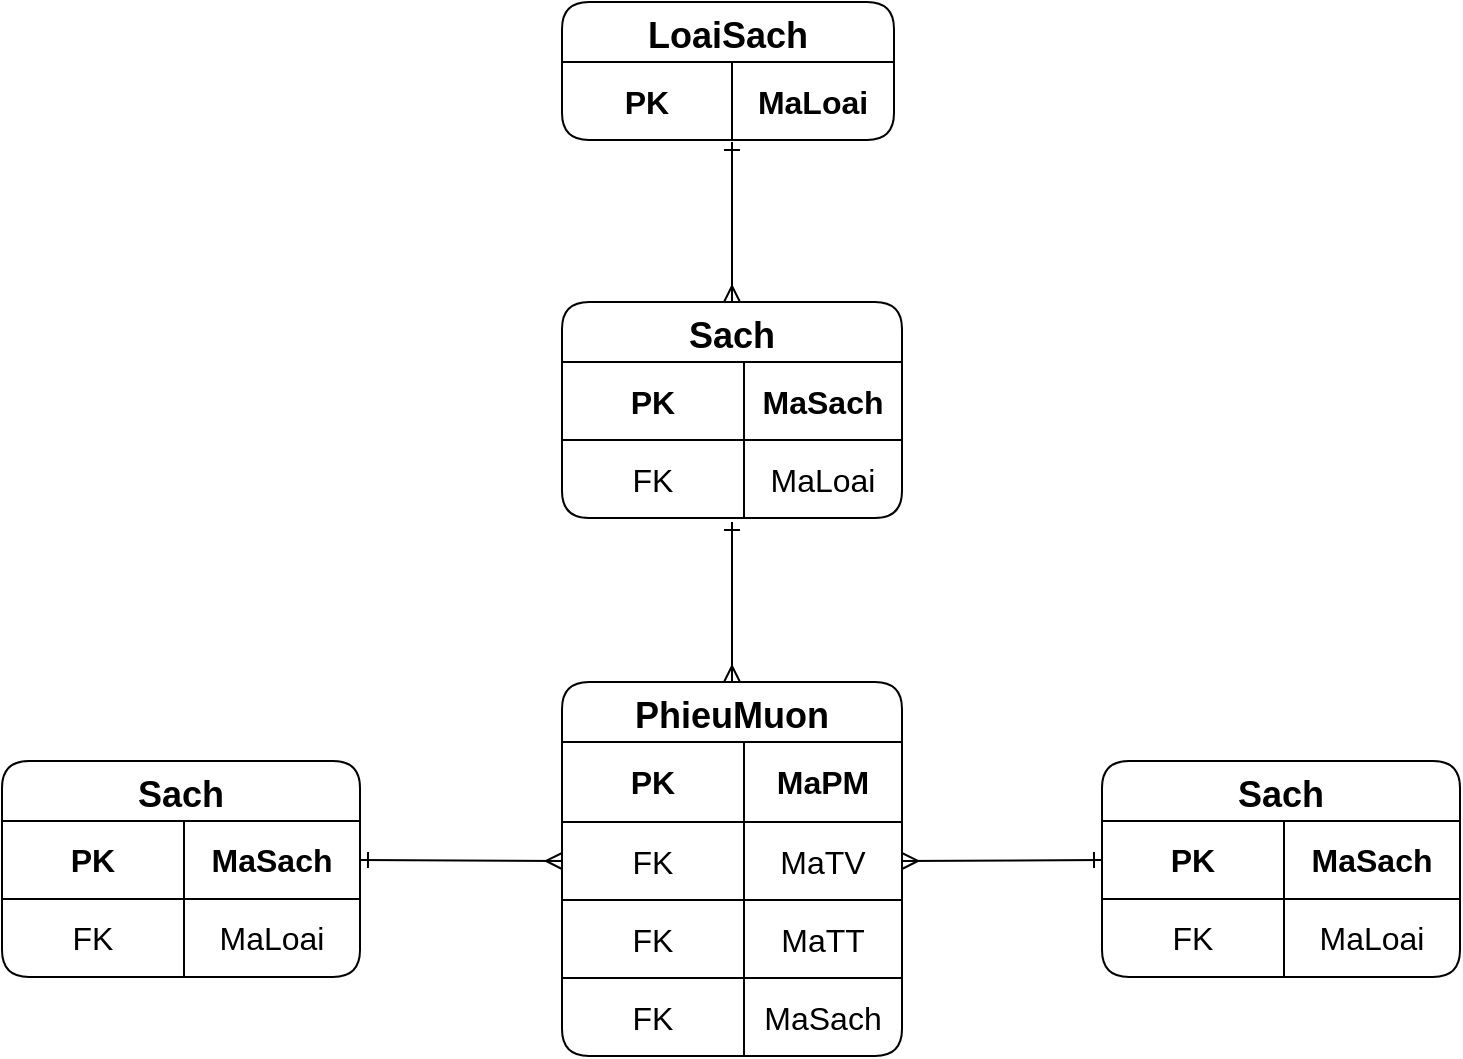 <mxfile version="20.8.13" type="device"><diagram name="Trang-1" id="PtbLSDi6MZUvBAorW1mK"><mxGraphModel dx="1235" dy="606" grid="1" gridSize="10" guides="1" tooltips="1" connect="1" arrows="1" fold="1" page="1" pageScale="1" pageWidth="827" pageHeight="1169" math="0" shadow="0"><root><mxCell id="0"/><mxCell id="1" parent="0"/><mxCell id="JcXsNhsUrPESLzjRkbxR-155" value="" style="fontSize=12;html=1;endArrow=ERmany;rounded=0;targetPerimeterSpacing=-1;endFill=0;startArrow=ERone;startFill=0;entryX=0.5;entryY=0;entryDx=0;entryDy=0;" edge="1" parent="1" target="JcXsNhsUrPESLzjRkbxR-43"><mxGeometry width="100" height="100" relative="1" as="geometry"><mxPoint x="415" y="80" as="sourcePoint"/><mxPoint x="660" y="150" as="targetPoint"/></mxGeometry></mxCell><mxCell id="JcXsNhsUrPESLzjRkbxR-43" value="Sach" style="shape=table;startSize=30;container=1;collapsible=0;childLayout=tableLayout;strokeColor=default;fontSize=18;rounded=1;fontStyle=1;swimlaneLine=1;" vertex="1" parent="1"><mxGeometry x="330" y="160" width="170" height="108" as="geometry"/></mxCell><mxCell id="JcXsNhsUrPESLzjRkbxR-76" style="shape=tableRow;horizontal=0;startSize=0;swimlaneHead=0;swimlaneBody=0;strokeColor=inherit;top=0;left=0;bottom=0;right=0;collapsible=0;dropTarget=0;fillColor=none;points=[[0,0.5],[1,0.5]];portConstraint=eastwest;fontSize=16;" vertex="1" parent="JcXsNhsUrPESLzjRkbxR-43"><mxGeometry y="30" width="170" height="39" as="geometry"/></mxCell><mxCell id="JcXsNhsUrPESLzjRkbxR-77" value="&lt;b&gt;PK&lt;/b&gt;" style="shape=partialRectangle;html=1;whiteSpace=wrap;connectable=0;strokeColor=#FFFFFF;overflow=hidden;fillColor=none;top=0;left=0;bottom=0;right=0;pointerEvents=1;fontSize=16;" vertex="1" parent="JcXsNhsUrPESLzjRkbxR-76"><mxGeometry width="91" height="39" as="geometry"><mxRectangle width="91" height="39" as="alternateBounds"/></mxGeometry></mxCell><mxCell id="JcXsNhsUrPESLzjRkbxR-78" value="&lt;b&gt;MaSach&lt;/b&gt;" style="shape=partialRectangle;html=1;whiteSpace=wrap;connectable=0;strokeColor=inherit;overflow=hidden;fillColor=none;top=0;left=0;bottom=0;right=0;pointerEvents=1;fontSize=16;" vertex="1" parent="JcXsNhsUrPESLzjRkbxR-76"><mxGeometry x="91" width="79" height="39" as="geometry"><mxRectangle width="79" height="39" as="alternateBounds"/></mxGeometry></mxCell><mxCell id="JcXsNhsUrPESLzjRkbxR-91" style="shape=tableRow;horizontal=0;startSize=0;swimlaneHead=0;swimlaneBody=0;strokeColor=inherit;top=0;left=0;bottom=0;right=0;collapsible=0;dropTarget=0;fillColor=none;points=[[0,0.5],[1,0.5]];portConstraint=eastwest;fontSize=16;" vertex="1" parent="JcXsNhsUrPESLzjRkbxR-43"><mxGeometry y="69" width="170" height="39" as="geometry"/></mxCell><mxCell id="JcXsNhsUrPESLzjRkbxR-92" value="FK" style="shape=partialRectangle;html=1;whiteSpace=wrap;connectable=0;strokeColor=#FFFFFF;overflow=hidden;fillColor=none;top=0;left=0;bottom=0;right=0;pointerEvents=1;fontSize=16;" vertex="1" parent="JcXsNhsUrPESLzjRkbxR-91"><mxGeometry width="91" height="39" as="geometry"><mxRectangle width="91" height="39" as="alternateBounds"/></mxGeometry></mxCell><mxCell id="JcXsNhsUrPESLzjRkbxR-93" value="MaLoai" style="shape=partialRectangle;html=1;whiteSpace=wrap;connectable=0;strokeColor=inherit;overflow=hidden;fillColor=none;top=0;left=0;bottom=0;right=0;pointerEvents=1;fontSize=16;" vertex="1" parent="JcXsNhsUrPESLzjRkbxR-91"><mxGeometry x="91" width="79" height="39" as="geometry"><mxRectangle width="79" height="39" as="alternateBounds"/></mxGeometry></mxCell><mxCell id="JcXsNhsUrPESLzjRkbxR-99" value="Sach" style="shape=table;startSize=30;container=1;collapsible=0;childLayout=tableLayout;strokeColor=default;fontSize=18;rounded=1;fontStyle=1;swimlaneLine=1;" vertex="1" parent="1"><mxGeometry x="50" y="389.5" width="179" height="108" as="geometry"/></mxCell><mxCell id="JcXsNhsUrPESLzjRkbxR-100" style="shape=tableRow;horizontal=0;startSize=0;swimlaneHead=0;swimlaneBody=0;strokeColor=inherit;top=0;left=0;bottom=0;right=0;collapsible=0;dropTarget=0;fillColor=none;points=[[0,0.5],[1,0.5]];portConstraint=eastwest;fontSize=16;" vertex="1" parent="JcXsNhsUrPESLzjRkbxR-99"><mxGeometry y="30" width="179" height="39" as="geometry"/></mxCell><mxCell id="JcXsNhsUrPESLzjRkbxR-101" value="&lt;b&gt;PK&lt;/b&gt;" style="shape=partialRectangle;html=1;whiteSpace=wrap;connectable=0;strokeColor=#FFFFFF;overflow=hidden;fillColor=none;top=0;left=0;bottom=0;right=0;pointerEvents=1;fontSize=16;" vertex="1" parent="JcXsNhsUrPESLzjRkbxR-100"><mxGeometry width="91" height="39" as="geometry"><mxRectangle width="91" height="39" as="alternateBounds"/></mxGeometry></mxCell><mxCell id="JcXsNhsUrPESLzjRkbxR-102" value="&lt;b&gt;MaSach&lt;/b&gt;" style="shape=partialRectangle;html=1;whiteSpace=wrap;connectable=0;strokeColor=inherit;overflow=hidden;fillColor=none;top=0;left=0;bottom=0;right=0;pointerEvents=1;fontSize=16;" vertex="1" parent="JcXsNhsUrPESLzjRkbxR-100"><mxGeometry x="91" width="88" height="39" as="geometry"><mxRectangle width="88" height="39" as="alternateBounds"/></mxGeometry></mxCell><mxCell id="JcXsNhsUrPESLzjRkbxR-104" style="shape=tableRow;horizontal=0;startSize=0;swimlaneHead=0;swimlaneBody=0;strokeColor=inherit;top=0;left=0;bottom=0;right=0;collapsible=0;dropTarget=0;fillColor=none;points=[[0,0.5],[1,0.5]];portConstraint=eastwest;fontSize=16;" vertex="1" parent="JcXsNhsUrPESLzjRkbxR-99"><mxGeometry y="69" width="179" height="39" as="geometry"/></mxCell><mxCell id="JcXsNhsUrPESLzjRkbxR-105" value="FK" style="shape=partialRectangle;html=1;whiteSpace=wrap;connectable=0;strokeColor=#FFFFFF;overflow=hidden;fillColor=none;top=0;left=0;bottom=0;right=0;pointerEvents=1;fontSize=16;" vertex="1" parent="JcXsNhsUrPESLzjRkbxR-104"><mxGeometry width="91" height="39" as="geometry"><mxRectangle width="91" height="39" as="alternateBounds"/></mxGeometry></mxCell><mxCell id="JcXsNhsUrPESLzjRkbxR-106" value="MaLoai" style="shape=partialRectangle;html=1;whiteSpace=wrap;connectable=0;strokeColor=inherit;overflow=hidden;fillColor=none;top=0;left=0;bottom=0;right=0;pointerEvents=1;fontSize=16;" vertex="1" parent="JcXsNhsUrPESLzjRkbxR-104"><mxGeometry x="91" width="88" height="39" as="geometry"><mxRectangle width="88" height="39" as="alternateBounds"/></mxGeometry></mxCell><mxCell id="JcXsNhsUrPESLzjRkbxR-108" value="Sach" style="shape=table;startSize=30;container=1;collapsible=0;childLayout=tableLayout;strokeColor=default;fontSize=18;rounded=1;fontStyle=1;swimlaneLine=1;" vertex="1" parent="1"><mxGeometry x="600" y="389.5" width="179" height="108" as="geometry"/></mxCell><mxCell id="JcXsNhsUrPESLzjRkbxR-109" style="shape=tableRow;horizontal=0;startSize=0;swimlaneHead=0;swimlaneBody=0;strokeColor=inherit;top=0;left=0;bottom=0;right=0;collapsible=0;dropTarget=0;fillColor=none;points=[[0,0.5],[1,0.5]];portConstraint=eastwest;fontSize=16;" vertex="1" parent="JcXsNhsUrPESLzjRkbxR-108"><mxGeometry y="30" width="179" height="39" as="geometry"/></mxCell><mxCell id="JcXsNhsUrPESLzjRkbxR-110" value="&lt;b&gt;PK&lt;/b&gt;" style="shape=partialRectangle;html=1;whiteSpace=wrap;connectable=0;strokeColor=#FFFFFF;overflow=hidden;fillColor=none;top=0;left=0;bottom=0;right=0;pointerEvents=1;fontSize=16;" vertex="1" parent="JcXsNhsUrPESLzjRkbxR-109"><mxGeometry width="91" height="39" as="geometry"><mxRectangle width="91" height="39" as="alternateBounds"/></mxGeometry></mxCell><mxCell id="JcXsNhsUrPESLzjRkbxR-111" value="&lt;b&gt;MaSach&lt;/b&gt;" style="shape=partialRectangle;html=1;whiteSpace=wrap;connectable=0;strokeColor=inherit;overflow=hidden;fillColor=none;top=0;left=0;bottom=0;right=0;pointerEvents=1;fontSize=16;" vertex="1" parent="JcXsNhsUrPESLzjRkbxR-109"><mxGeometry x="91" width="88" height="39" as="geometry"><mxRectangle width="88" height="39" as="alternateBounds"/></mxGeometry></mxCell><mxCell id="JcXsNhsUrPESLzjRkbxR-113" style="shape=tableRow;horizontal=0;startSize=0;swimlaneHead=0;swimlaneBody=0;strokeColor=inherit;top=0;left=0;bottom=0;right=0;collapsible=0;dropTarget=0;fillColor=none;points=[[0,0.5],[1,0.5]];portConstraint=eastwest;fontSize=16;" vertex="1" parent="JcXsNhsUrPESLzjRkbxR-108"><mxGeometry y="69" width="179" height="39" as="geometry"/></mxCell><mxCell id="JcXsNhsUrPESLzjRkbxR-114" value="FK" style="shape=partialRectangle;html=1;whiteSpace=wrap;connectable=0;strokeColor=#FFFFFF;overflow=hidden;fillColor=none;top=0;left=0;bottom=0;right=0;pointerEvents=1;fontSize=16;" vertex="1" parent="JcXsNhsUrPESLzjRkbxR-113"><mxGeometry width="91" height="39" as="geometry"><mxRectangle width="91" height="39" as="alternateBounds"/></mxGeometry></mxCell><mxCell id="JcXsNhsUrPESLzjRkbxR-115" value="MaLoai" style="shape=partialRectangle;html=1;whiteSpace=wrap;connectable=0;strokeColor=inherit;overflow=hidden;fillColor=none;top=0;left=0;bottom=0;right=0;pointerEvents=1;fontSize=16;" vertex="1" parent="JcXsNhsUrPESLzjRkbxR-113"><mxGeometry x="91" width="88" height="39" as="geometry"><mxRectangle width="88" height="39" as="alternateBounds"/></mxGeometry></mxCell><mxCell id="JcXsNhsUrPESLzjRkbxR-117" value="LoaiSach" style="shape=table;startSize=30;container=1;collapsible=0;childLayout=tableLayout;strokeColor=default;fontSize=18;rounded=1;fontStyle=1;swimlaneLine=1;" vertex="1" parent="1"><mxGeometry x="330" y="10" width="166" height="69" as="geometry"/></mxCell><mxCell id="JcXsNhsUrPESLzjRkbxR-118" style="shape=tableRow;horizontal=0;startSize=0;swimlaneHead=0;swimlaneBody=0;strokeColor=inherit;top=0;left=0;bottom=0;right=0;collapsible=0;dropTarget=0;fillColor=none;points=[[0,0.5],[1,0.5]];portConstraint=eastwest;fontSize=16;" vertex="1" parent="JcXsNhsUrPESLzjRkbxR-117"><mxGeometry y="30" width="166" height="39" as="geometry"/></mxCell><mxCell id="JcXsNhsUrPESLzjRkbxR-119" value="&lt;b&gt;PK&lt;/b&gt;" style="shape=partialRectangle;html=1;whiteSpace=wrap;connectable=0;strokeColor=#FFFFFF;overflow=hidden;fillColor=none;top=0;left=0;bottom=0;right=0;pointerEvents=1;fontSize=16;" vertex="1" parent="JcXsNhsUrPESLzjRkbxR-118"><mxGeometry width="85" height="39" as="geometry"><mxRectangle width="85" height="39" as="alternateBounds"/></mxGeometry></mxCell><mxCell id="JcXsNhsUrPESLzjRkbxR-120" value="&lt;b&gt;MaLoai&lt;/b&gt;" style="shape=partialRectangle;html=1;whiteSpace=wrap;connectable=0;strokeColor=inherit;overflow=hidden;fillColor=none;top=0;left=0;bottom=0;right=0;pointerEvents=1;fontSize=16;" vertex="1" parent="JcXsNhsUrPESLzjRkbxR-118"><mxGeometry x="85" width="81" height="39" as="geometry"><mxRectangle width="81" height="39" as="alternateBounds"/></mxGeometry></mxCell><mxCell id="JcXsNhsUrPESLzjRkbxR-135" value="PhieuMuon" style="shape=table;startSize=30;container=1;collapsible=0;childLayout=tableLayout;strokeColor=default;fontSize=18;rounded=1;fontStyle=1;swimlaneLine=1;" vertex="1" parent="1"><mxGeometry x="330" y="350" width="170" height="187" as="geometry"/></mxCell><mxCell id="JcXsNhsUrPESLzjRkbxR-136" style="shape=tableRow;horizontal=0;startSize=0;swimlaneHead=0;swimlaneBody=0;strokeColor=inherit;top=0;left=0;bottom=0;right=0;collapsible=0;dropTarget=0;fillColor=none;points=[[0,0.5],[1,0.5]];portConstraint=eastwest;fontSize=16;" vertex="1" parent="JcXsNhsUrPESLzjRkbxR-135"><mxGeometry y="30" width="170" height="40" as="geometry"/></mxCell><mxCell id="JcXsNhsUrPESLzjRkbxR-137" value="&lt;b&gt;PK&lt;/b&gt;" style="shape=partialRectangle;html=1;whiteSpace=wrap;connectable=0;strokeColor=#FFFFFF;overflow=hidden;fillColor=none;top=0;left=0;bottom=0;right=0;pointerEvents=1;fontSize=16;" vertex="1" parent="JcXsNhsUrPESLzjRkbxR-136"><mxGeometry width="91" height="40" as="geometry"><mxRectangle width="91" height="40" as="alternateBounds"/></mxGeometry></mxCell><mxCell id="JcXsNhsUrPESLzjRkbxR-138" value="&lt;b&gt;MaPM&lt;/b&gt;" style="shape=partialRectangle;html=1;whiteSpace=wrap;connectable=0;strokeColor=inherit;overflow=hidden;fillColor=none;top=0;left=0;bottom=0;right=0;pointerEvents=1;fontSize=16;" vertex="1" parent="JcXsNhsUrPESLzjRkbxR-136"><mxGeometry x="91" width="79" height="40" as="geometry"><mxRectangle width="79" height="40" as="alternateBounds"/></mxGeometry></mxCell><mxCell id="JcXsNhsUrPESLzjRkbxR-144" style="shape=tableRow;horizontal=0;startSize=0;swimlaneHead=0;swimlaneBody=0;strokeColor=inherit;top=0;left=0;bottom=0;right=0;collapsible=0;dropTarget=0;fillColor=none;points=[[0,0.5],[1,0.5]];portConstraint=eastwest;fontSize=16;" vertex="1" parent="JcXsNhsUrPESLzjRkbxR-135"><mxGeometry y="70" width="170" height="39" as="geometry"/></mxCell><mxCell id="JcXsNhsUrPESLzjRkbxR-145" value="FK" style="shape=partialRectangle;html=1;whiteSpace=wrap;connectable=0;strokeColor=#FFFFFF;overflow=hidden;fillColor=none;top=0;left=0;bottom=0;right=0;pointerEvents=1;fontSize=16;" vertex="1" parent="JcXsNhsUrPESLzjRkbxR-144"><mxGeometry width="91" height="39" as="geometry"><mxRectangle width="91" height="39" as="alternateBounds"/></mxGeometry></mxCell><mxCell id="JcXsNhsUrPESLzjRkbxR-146" value="MaTV" style="shape=partialRectangle;html=1;whiteSpace=wrap;connectable=0;strokeColor=inherit;overflow=hidden;fillColor=none;top=0;left=0;bottom=0;right=0;pointerEvents=1;fontSize=16;" vertex="1" parent="JcXsNhsUrPESLzjRkbxR-144"><mxGeometry x="91" width="79" height="39" as="geometry"><mxRectangle width="79" height="39" as="alternateBounds"/></mxGeometry></mxCell><mxCell id="JcXsNhsUrPESLzjRkbxR-147" style="shape=tableRow;horizontal=0;startSize=0;swimlaneHead=0;swimlaneBody=0;strokeColor=inherit;top=0;left=0;bottom=0;right=0;collapsible=0;dropTarget=0;fillColor=none;points=[[0,0.5],[1,0.5]];portConstraint=eastwest;fontSize=16;" vertex="1" parent="JcXsNhsUrPESLzjRkbxR-135"><mxGeometry y="109" width="170" height="39" as="geometry"/></mxCell><mxCell id="JcXsNhsUrPESLzjRkbxR-148" value="FK" style="shape=partialRectangle;html=1;whiteSpace=wrap;connectable=0;strokeColor=#FFFFFF;overflow=hidden;fillColor=none;top=0;left=0;bottom=0;right=0;pointerEvents=1;fontSize=16;" vertex="1" parent="JcXsNhsUrPESLzjRkbxR-147"><mxGeometry width="91" height="39" as="geometry"><mxRectangle width="91" height="39" as="alternateBounds"/></mxGeometry></mxCell><mxCell id="JcXsNhsUrPESLzjRkbxR-149" value="MaTT" style="shape=partialRectangle;html=1;whiteSpace=wrap;connectable=0;strokeColor=inherit;overflow=hidden;fillColor=none;top=0;left=0;bottom=0;right=0;pointerEvents=1;fontSize=16;" vertex="1" parent="JcXsNhsUrPESLzjRkbxR-147"><mxGeometry x="91" width="79" height="39" as="geometry"><mxRectangle width="79" height="39" as="alternateBounds"/></mxGeometry></mxCell><mxCell id="JcXsNhsUrPESLzjRkbxR-140" style="shape=tableRow;horizontal=0;startSize=0;swimlaneHead=0;swimlaneBody=0;strokeColor=inherit;top=0;left=0;bottom=0;right=0;collapsible=0;dropTarget=0;fillColor=none;points=[[0,0.5],[1,0.5]];portConstraint=eastwest;fontSize=16;" vertex="1" parent="JcXsNhsUrPESLzjRkbxR-135"><mxGeometry y="148" width="170" height="39" as="geometry"/></mxCell><mxCell id="JcXsNhsUrPESLzjRkbxR-141" value="FK" style="shape=partialRectangle;html=1;whiteSpace=wrap;connectable=0;strokeColor=#FFFFFF;overflow=hidden;fillColor=none;top=0;left=0;bottom=0;right=0;pointerEvents=1;fontSize=16;" vertex="1" parent="JcXsNhsUrPESLzjRkbxR-140"><mxGeometry width="91" height="39" as="geometry"><mxRectangle width="91" height="39" as="alternateBounds"/></mxGeometry></mxCell><mxCell id="JcXsNhsUrPESLzjRkbxR-142" value="MaSach" style="shape=partialRectangle;html=1;whiteSpace=wrap;connectable=0;strokeColor=inherit;overflow=hidden;fillColor=none;top=0;left=0;bottom=0;right=0;pointerEvents=1;fontSize=16;" vertex="1" parent="JcXsNhsUrPESLzjRkbxR-140"><mxGeometry x="91" width="79" height="39" as="geometry"><mxRectangle width="79" height="39" as="alternateBounds"/></mxGeometry></mxCell><mxCell id="JcXsNhsUrPESLzjRkbxR-156" value="" style="fontSize=12;html=1;endArrow=ERmany;rounded=0;targetPerimeterSpacing=-1;endFill=0;startArrow=ERone;startFill=0;entryX=0.5;entryY=0;entryDx=0;entryDy=0;strokeWidth=1;" edge="1" parent="1" target="JcXsNhsUrPESLzjRkbxR-135"><mxGeometry width="100" height="100" relative="1" as="geometry"><mxPoint x="415" y="270" as="sourcePoint"/><mxPoint x="425.0" y="170" as="targetPoint"/></mxGeometry></mxCell><mxCell id="JcXsNhsUrPESLzjRkbxR-157" value="" style="fontSize=12;html=1;endArrow=ERmany;rounded=0;targetPerimeterSpacing=-1;endFill=0;startArrow=ERone;startFill=0;exitX=0;exitY=0.5;exitDx=0;exitDy=0;entryX=1;entryY=0.5;entryDx=0;entryDy=0;" edge="1" parent="1" source="JcXsNhsUrPESLzjRkbxR-109" target="JcXsNhsUrPESLzjRkbxR-144"><mxGeometry width="100" height="100" relative="1" as="geometry"><mxPoint x="435.49" y="103.992" as="sourcePoint"/><mxPoint x="435.0" y="180" as="targetPoint"/></mxGeometry></mxCell><mxCell id="JcXsNhsUrPESLzjRkbxR-158" value="" style="fontSize=12;html=1;endArrow=ERmany;rounded=0;targetPerimeterSpacing=-1;endFill=0;startArrow=ERone;startFill=0;exitX=1;exitY=0.5;exitDx=0;exitDy=0;entryX=0;entryY=0.5;entryDx=0;entryDy=0;" edge="1" parent="1" source="JcXsNhsUrPESLzjRkbxR-100" target="JcXsNhsUrPESLzjRkbxR-144"><mxGeometry width="100" height="100" relative="1" as="geometry"><mxPoint x="445.49" y="113.992" as="sourcePoint"/><mxPoint x="445.0" y="190" as="targetPoint"/></mxGeometry></mxCell></root></mxGraphModel></diagram></mxfile>